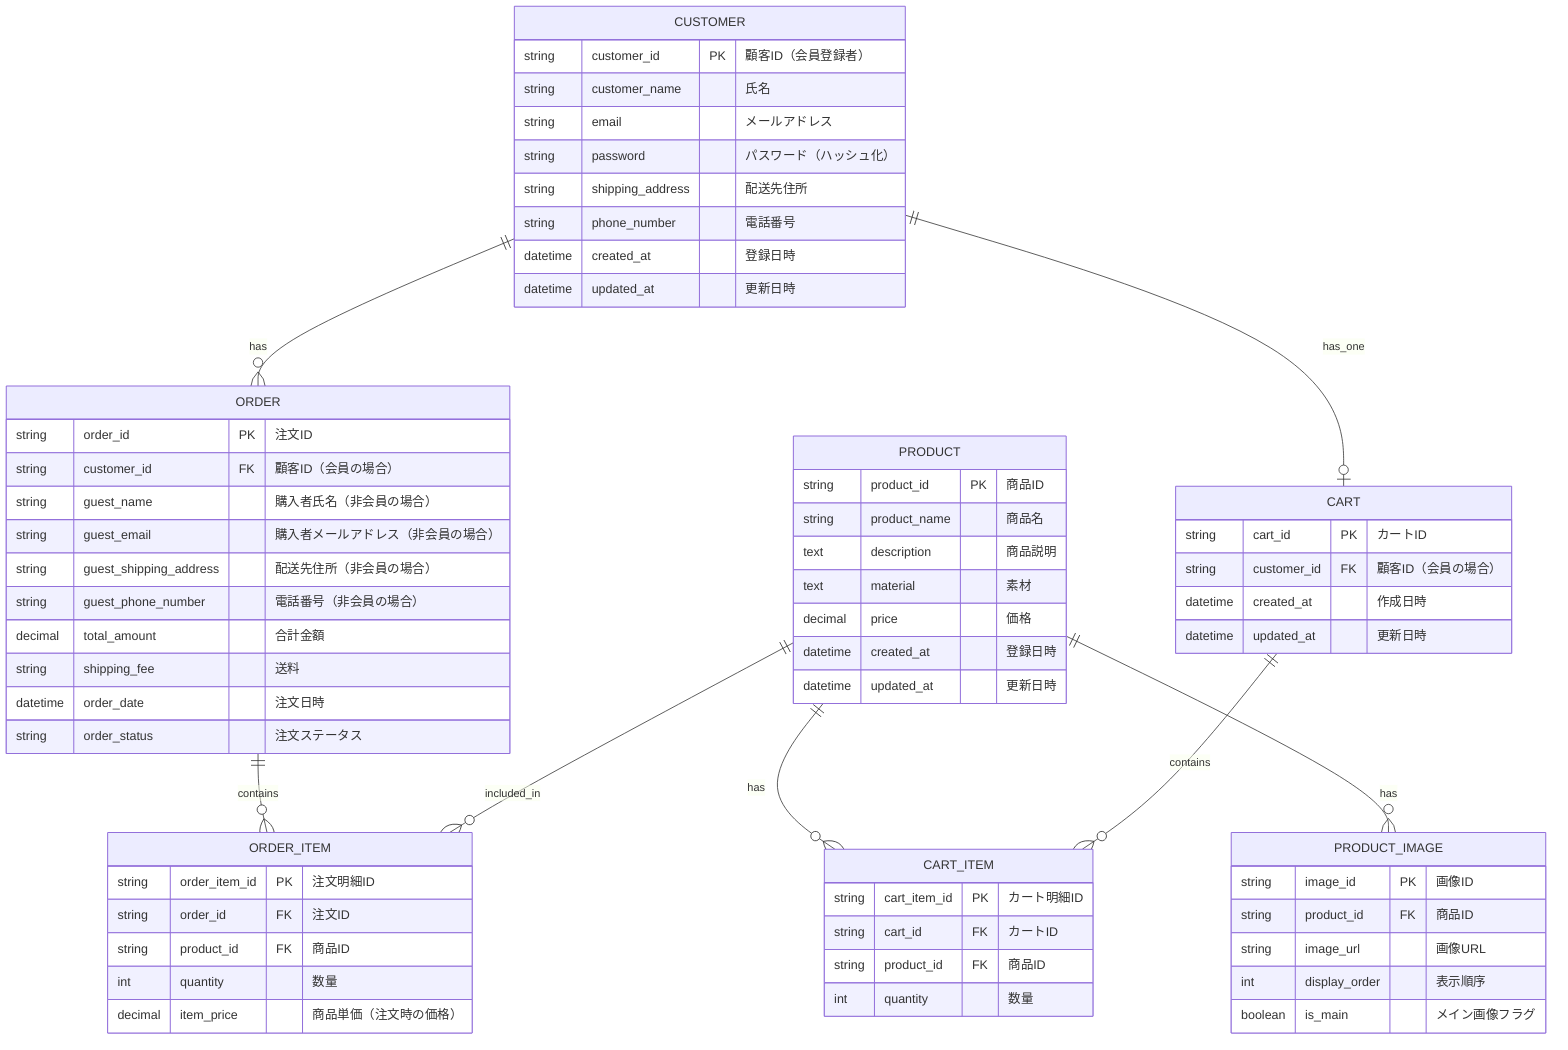erDiagram
    CUSTOMER ||--o{ ORDER : has
    ORDER ||--o{ ORDER_ITEM : contains
    PRODUCT ||--o{ ORDER_ITEM : included_in
    PRODUCT ||--o{ CART_ITEM : has
    CART ||--o{ CART_ITEM : contains
    CUSTOMER ||--o| CART : has_one
    PRODUCT ||--o{ PRODUCT_IMAGE : has

    CUSTOMER {
        string customer_id PK "顧客ID（会員登録者）"
        string customer_name "氏名"
        string email "メールアドレス"
        string password "パスワード（ハッシュ化）"
        string shipping_address "配送先住所"
        string phone_number "電話番号"
        datetime created_at "登録日時"
        datetime updated_at "更新日時"
    }

    PRODUCT {
        string product_id PK "商品ID"
        string product_name "商品名"
        text description "商品説明"
        text material "素材"
        decimal price "価格"
        datetime created_at "登録日時"
        datetime updated_at "更新日時"
    }

    PRODUCT_IMAGE {
        string image_id PK "画像ID"
        string product_id FK "商品ID"
        string image_url "画像URL"
        int display_order "表示順序"
        boolean is_main "メイン画像フラグ"
    }

    ORDER {
        string order_id PK "注文ID"
        string customer_id FK "顧客ID（会員の場合）"
        string guest_name "購入者氏名（非会員の場合）"
        string guest_email "購入者メールアドレス（非会員の場合）"
        string guest_shipping_address "配送先住所（非会員の場合）"
        string guest_phone_number "電話番号（非会員の場合）"
        decimal total_amount "合計金額"
        string shipping_fee "送料"
        datetime order_date "注文日時"
        string order_status "注文ステータス"
    }

    ORDER_ITEM {
        string order_item_id PK "注文明細ID"
        string order_id FK "注文ID"
        string product_id FK "商品ID"
        int quantity "数量"
        decimal item_price "商品単価（注文時の価格）"
    }

    CART {
        string cart_id PK "カートID"
        string customer_id FK "顧客ID（会員の場合）"
        datetime created_at "作成日時"
        datetime updated_at "更新日時"
    }

    CART_ITEM {
        string cart_item_id PK "カート明細ID"
        string cart_id FK "カートID"
        string product_id FK "商品ID"
        int quantity "数量"
    }